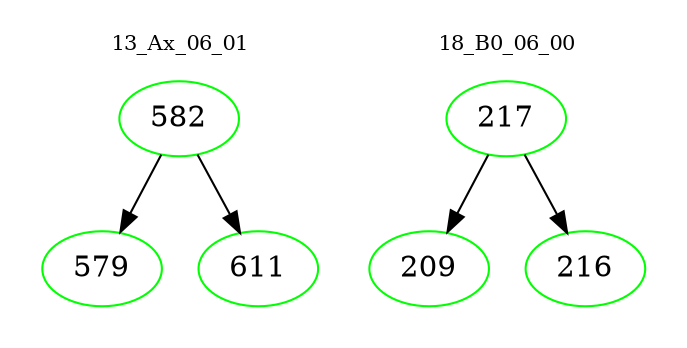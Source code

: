 digraph{
subgraph cluster_0 {
color = white
label = "13_Ax_06_01";
fontsize=10;
T0_582 [label="582", color="green"]
T0_582 -> T0_579 [color="black"]
T0_579 [label="579", color="green"]
T0_582 -> T0_611 [color="black"]
T0_611 [label="611", color="green"]
}
subgraph cluster_1 {
color = white
label = "18_B0_06_00";
fontsize=10;
T1_217 [label="217", color="green"]
T1_217 -> T1_209 [color="black"]
T1_209 [label="209", color="green"]
T1_217 -> T1_216 [color="black"]
T1_216 [label="216", color="green"]
}
}
